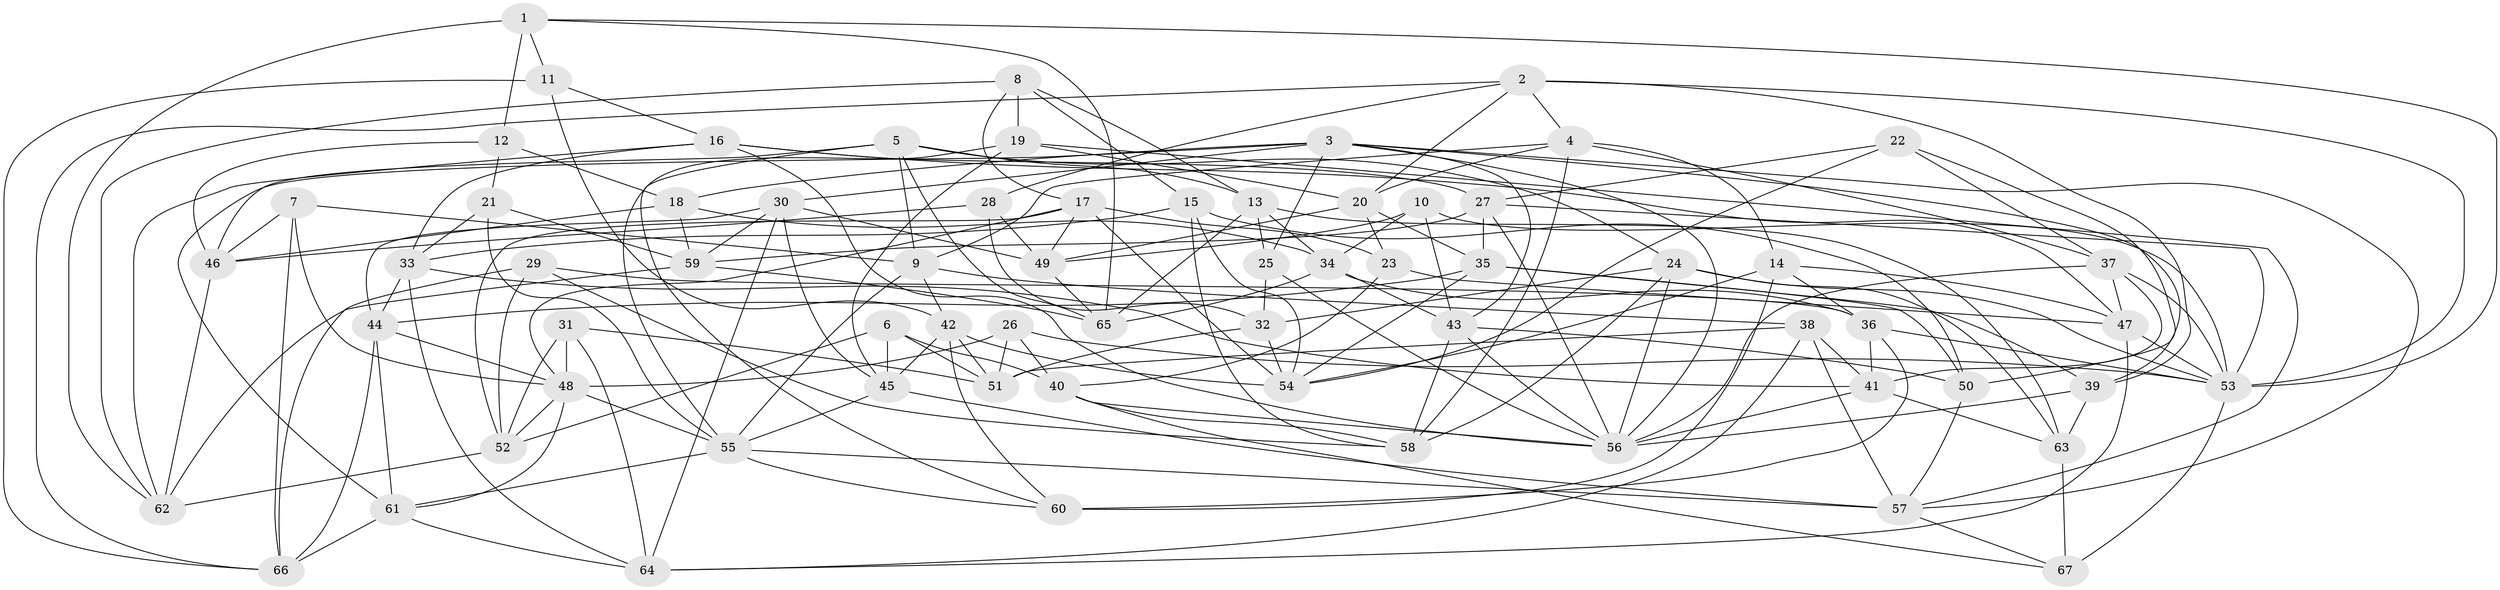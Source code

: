 // original degree distribution, {4: 1.0}
// Generated by graph-tools (version 1.1) at 2025/26/03/09/25 03:26:52]
// undirected, 67 vertices, 189 edges
graph export_dot {
graph [start="1"]
  node [color=gray90,style=filled];
  1;
  2;
  3;
  4;
  5;
  6;
  7;
  8;
  9;
  10;
  11;
  12;
  13;
  14;
  15;
  16;
  17;
  18;
  19;
  20;
  21;
  22;
  23;
  24;
  25;
  26;
  27;
  28;
  29;
  30;
  31;
  32;
  33;
  34;
  35;
  36;
  37;
  38;
  39;
  40;
  41;
  42;
  43;
  44;
  45;
  46;
  47;
  48;
  49;
  50;
  51;
  52;
  53;
  54;
  55;
  56;
  57;
  58;
  59;
  60;
  61;
  62;
  63;
  64;
  65;
  66;
  67;
  1 -- 11 [weight=1.0];
  1 -- 12 [weight=2.0];
  1 -- 53 [weight=1.0];
  1 -- 62 [weight=1.0];
  1 -- 65 [weight=1.0];
  2 -- 4 [weight=1.0];
  2 -- 20 [weight=1.0];
  2 -- 28 [weight=1.0];
  2 -- 39 [weight=1.0];
  2 -- 53 [weight=1.0];
  2 -- 66 [weight=1.0];
  3 -- 18 [weight=1.0];
  3 -- 25 [weight=1.0];
  3 -- 30 [weight=1.0];
  3 -- 39 [weight=1.0];
  3 -- 43 [weight=1.0];
  3 -- 56 [weight=1.0];
  3 -- 57 [weight=1.0];
  3 -- 61 [weight=1.0];
  4 -- 9 [weight=1.0];
  4 -- 14 [weight=1.0];
  4 -- 20 [weight=1.0];
  4 -- 37 [weight=1.0];
  4 -- 58 [weight=1.0];
  5 -- 9 [weight=1.0];
  5 -- 13 [weight=1.0];
  5 -- 24 [weight=1.0];
  5 -- 46 [weight=1.0];
  5 -- 60 [weight=1.0];
  5 -- 65 [weight=1.0];
  6 -- 40 [weight=1.0];
  6 -- 45 [weight=1.0];
  6 -- 51 [weight=1.0];
  6 -- 52 [weight=1.0];
  7 -- 9 [weight=1.0];
  7 -- 46 [weight=1.0];
  7 -- 48 [weight=1.0];
  7 -- 66 [weight=1.0];
  8 -- 13 [weight=1.0];
  8 -- 15 [weight=1.0];
  8 -- 17 [weight=1.0];
  8 -- 19 [weight=2.0];
  8 -- 62 [weight=1.0];
  9 -- 38 [weight=1.0];
  9 -- 42 [weight=1.0];
  9 -- 55 [weight=1.0];
  10 -- 34 [weight=1.0];
  10 -- 43 [weight=1.0];
  10 -- 49 [weight=1.0];
  10 -- 53 [weight=1.0];
  11 -- 16 [weight=1.0];
  11 -- 42 [weight=1.0];
  11 -- 66 [weight=1.0];
  12 -- 18 [weight=2.0];
  12 -- 21 [weight=1.0];
  12 -- 46 [weight=1.0];
  13 -- 25 [weight=1.0];
  13 -- 34 [weight=1.0];
  13 -- 63 [weight=1.0];
  13 -- 65 [weight=1.0];
  14 -- 36 [weight=1.0];
  14 -- 47 [weight=1.0];
  14 -- 54 [weight=1.0];
  14 -- 60 [weight=2.0];
  15 -- 33 [weight=1.0];
  15 -- 50 [weight=2.0];
  15 -- 54 [weight=1.0];
  15 -- 58 [weight=1.0];
  16 -- 27 [weight=1.0];
  16 -- 33 [weight=1.0];
  16 -- 47 [weight=1.0];
  16 -- 56 [weight=1.0];
  16 -- 62 [weight=1.0];
  17 -- 23 [weight=1.0];
  17 -- 48 [weight=1.0];
  17 -- 49 [weight=1.0];
  17 -- 52 [weight=1.0];
  17 -- 54 [weight=1.0];
  18 -- 34 [weight=1.0];
  18 -- 46 [weight=1.0];
  18 -- 59 [weight=1.0];
  19 -- 20 [weight=1.0];
  19 -- 45 [weight=1.0];
  19 -- 55 [weight=1.0];
  19 -- 57 [weight=1.0];
  20 -- 23 [weight=1.0];
  20 -- 35 [weight=1.0];
  20 -- 49 [weight=1.0];
  21 -- 33 [weight=1.0];
  21 -- 55 [weight=1.0];
  21 -- 59 [weight=1.0];
  22 -- 27 [weight=1.0];
  22 -- 37 [weight=1.0];
  22 -- 50 [weight=1.0];
  22 -- 54 [weight=1.0];
  23 -- 40 [weight=1.0];
  23 -- 47 [weight=1.0];
  24 -- 32 [weight=1.0];
  24 -- 53 [weight=1.0];
  24 -- 56 [weight=1.0];
  24 -- 58 [weight=1.0];
  24 -- 63 [weight=1.0];
  25 -- 32 [weight=1.0];
  25 -- 56 [weight=1.0];
  26 -- 40 [weight=1.0];
  26 -- 48 [weight=1.0];
  26 -- 51 [weight=1.0];
  26 -- 53 [weight=1.0];
  27 -- 35 [weight=1.0];
  27 -- 53 [weight=1.0];
  27 -- 56 [weight=1.0];
  27 -- 59 [weight=1.0];
  28 -- 32 [weight=1.0];
  28 -- 46 [weight=1.0];
  28 -- 49 [weight=1.0];
  29 -- 36 [weight=1.0];
  29 -- 52 [weight=1.0];
  29 -- 58 [weight=1.0];
  29 -- 66 [weight=1.0];
  30 -- 44 [weight=1.0];
  30 -- 45 [weight=1.0];
  30 -- 49 [weight=1.0];
  30 -- 59 [weight=1.0];
  30 -- 64 [weight=1.0];
  31 -- 48 [weight=1.0];
  31 -- 51 [weight=1.0];
  31 -- 52 [weight=1.0];
  31 -- 64 [weight=1.0];
  32 -- 51 [weight=1.0];
  32 -- 54 [weight=2.0];
  33 -- 41 [weight=1.0];
  33 -- 44 [weight=1.0];
  33 -- 64 [weight=1.0];
  34 -- 36 [weight=1.0];
  34 -- 43 [weight=1.0];
  34 -- 65 [weight=1.0];
  35 -- 39 [weight=1.0];
  35 -- 44 [weight=1.0];
  35 -- 50 [weight=1.0];
  35 -- 54 [weight=1.0];
  36 -- 41 [weight=1.0];
  36 -- 53 [weight=1.0];
  36 -- 60 [weight=1.0];
  37 -- 41 [weight=1.0];
  37 -- 47 [weight=1.0];
  37 -- 53 [weight=1.0];
  37 -- 56 [weight=1.0];
  38 -- 41 [weight=1.0];
  38 -- 51 [weight=1.0];
  38 -- 57 [weight=2.0];
  38 -- 64 [weight=1.0];
  39 -- 56 [weight=1.0];
  39 -- 63 [weight=2.0];
  40 -- 56 [weight=1.0];
  40 -- 58 [weight=1.0];
  40 -- 67 [weight=1.0];
  41 -- 56 [weight=1.0];
  41 -- 63 [weight=1.0];
  42 -- 45 [weight=1.0];
  42 -- 51 [weight=1.0];
  42 -- 54 [weight=1.0];
  42 -- 60 [weight=1.0];
  43 -- 50 [weight=1.0];
  43 -- 56 [weight=1.0];
  43 -- 58 [weight=1.0];
  44 -- 48 [weight=1.0];
  44 -- 61 [weight=1.0];
  44 -- 66 [weight=1.0];
  45 -- 55 [weight=1.0];
  45 -- 57 [weight=1.0];
  46 -- 62 [weight=1.0];
  47 -- 53 [weight=1.0];
  47 -- 64 [weight=1.0];
  48 -- 52 [weight=1.0];
  48 -- 55 [weight=3.0];
  48 -- 61 [weight=1.0];
  49 -- 65 [weight=1.0];
  50 -- 57 [weight=1.0];
  52 -- 62 [weight=1.0];
  53 -- 67 [weight=1.0];
  55 -- 57 [weight=1.0];
  55 -- 60 [weight=1.0];
  55 -- 61 [weight=1.0];
  57 -- 67 [weight=1.0];
  59 -- 62 [weight=1.0];
  59 -- 65 [weight=1.0];
  61 -- 64 [weight=1.0];
  61 -- 66 [weight=1.0];
  63 -- 67 [weight=1.0];
}
